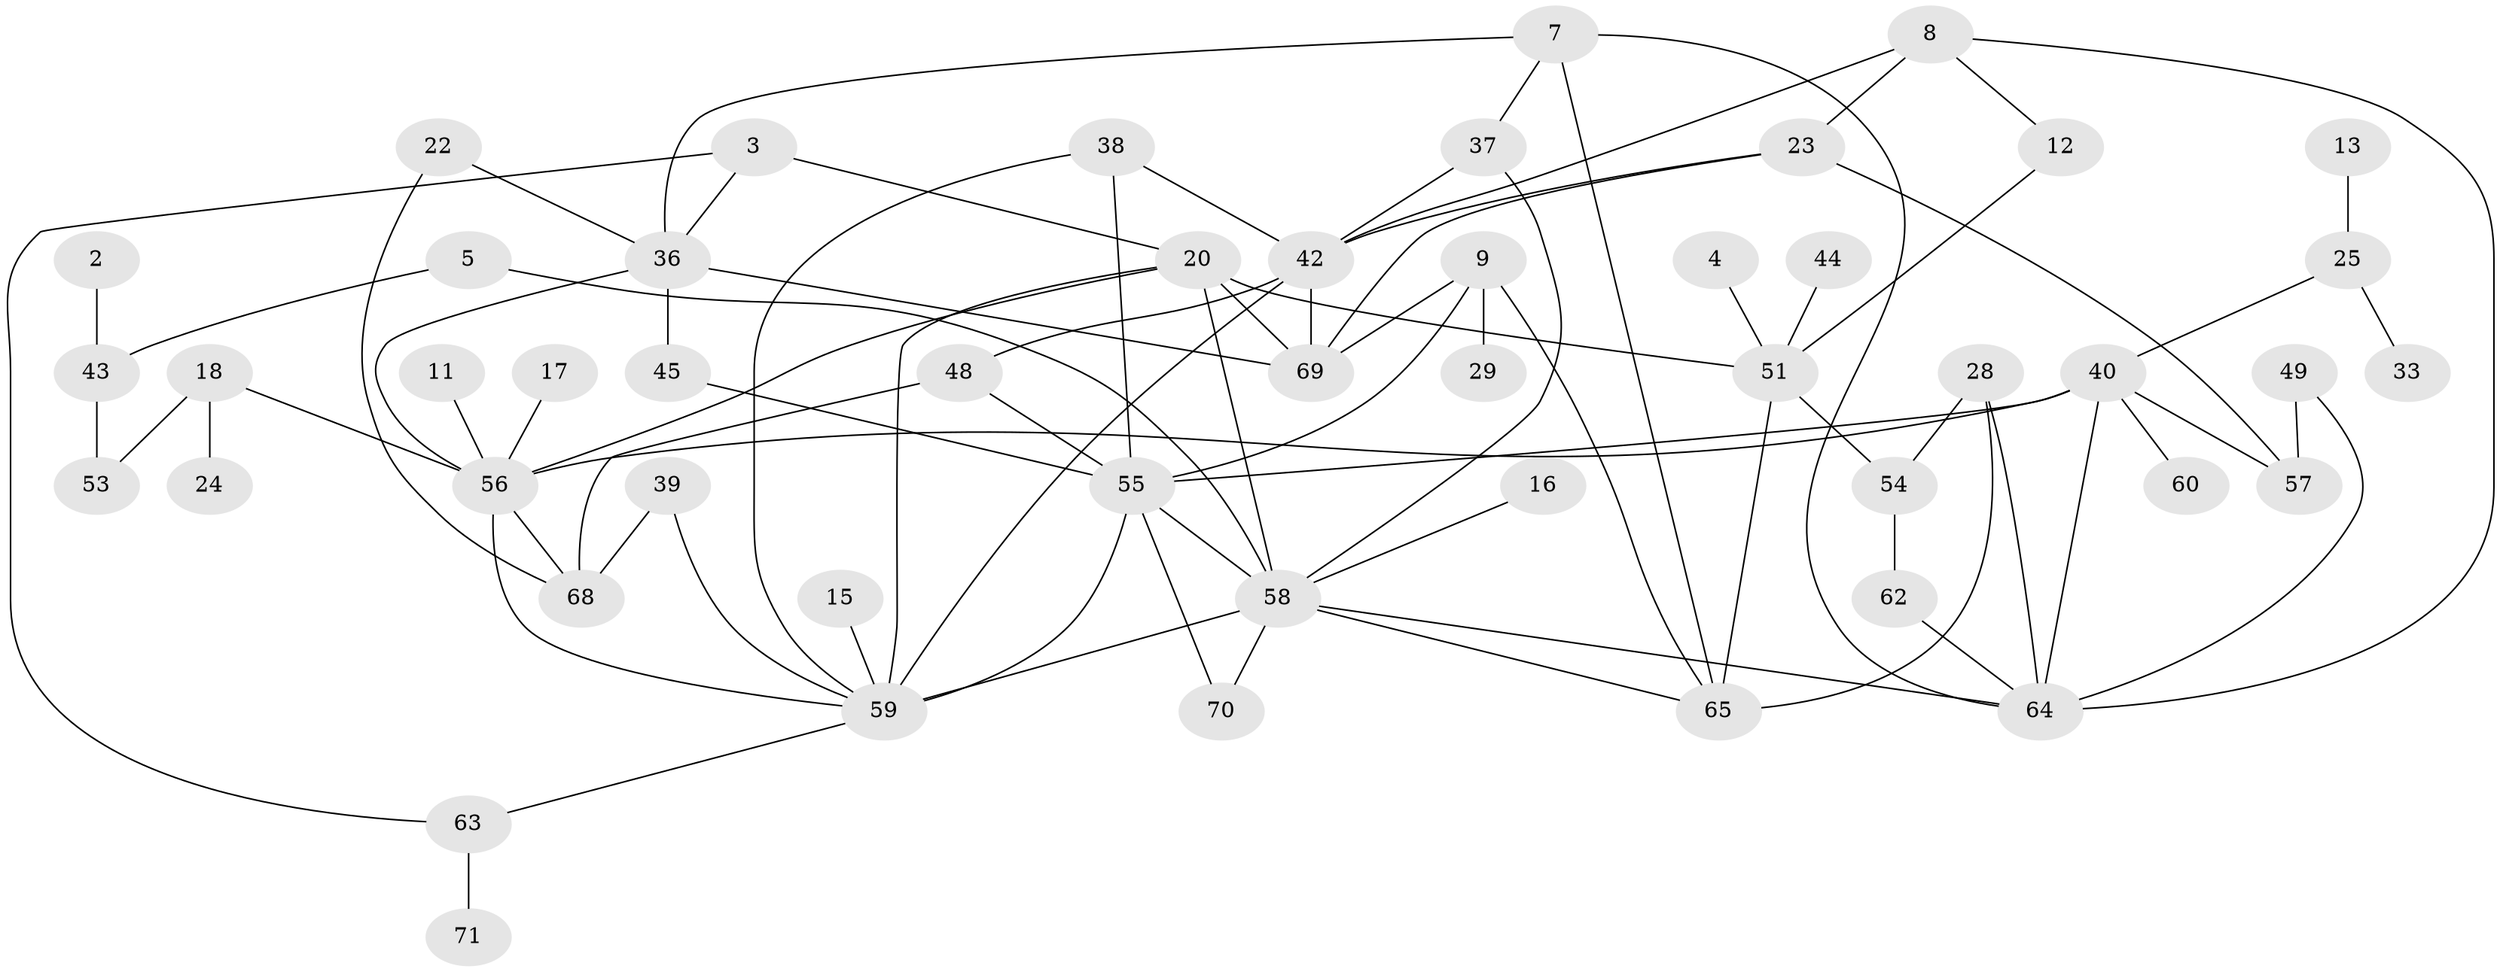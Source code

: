 // original degree distribution, {3: 0.24822695035460993, 1: 0.22695035460992907, 2: 0.2198581560283688, 5: 0.06382978723404255, 0: 0.1276595744680851, 6: 0.014184397163120567, 4: 0.0851063829787234, 7: 0.014184397163120567}
// Generated by graph-tools (version 1.1) at 2025/49/03/09/25 03:49:03]
// undirected, 50 vertices, 83 edges
graph export_dot {
graph [start="1"]
  node [color=gray90,style=filled];
  2;
  3;
  4;
  5;
  7;
  8;
  9;
  11;
  12;
  13;
  15;
  16;
  17;
  18;
  20;
  22;
  23;
  24;
  25;
  28;
  29;
  33;
  36;
  37;
  38;
  39;
  40;
  42;
  43;
  44;
  45;
  48;
  49;
  51;
  53;
  54;
  55;
  56;
  57;
  58;
  59;
  60;
  62;
  63;
  64;
  65;
  68;
  69;
  70;
  71;
  2 -- 43 [weight=1.0];
  3 -- 20 [weight=1.0];
  3 -- 36 [weight=1.0];
  3 -- 63 [weight=1.0];
  4 -- 51 [weight=1.0];
  5 -- 43 [weight=1.0];
  5 -- 58 [weight=1.0];
  7 -- 36 [weight=1.0];
  7 -- 37 [weight=1.0];
  7 -- 64 [weight=1.0];
  7 -- 65 [weight=1.0];
  8 -- 12 [weight=1.0];
  8 -- 23 [weight=1.0];
  8 -- 42 [weight=1.0];
  8 -- 64 [weight=1.0];
  9 -- 29 [weight=1.0];
  9 -- 55 [weight=1.0];
  9 -- 65 [weight=1.0];
  9 -- 69 [weight=1.0];
  11 -- 56 [weight=1.0];
  12 -- 51 [weight=1.0];
  13 -- 25 [weight=1.0];
  15 -- 59 [weight=1.0];
  16 -- 58 [weight=1.0];
  17 -- 56 [weight=2.0];
  18 -- 24 [weight=1.0];
  18 -- 53 [weight=1.0];
  18 -- 56 [weight=1.0];
  20 -- 51 [weight=1.0];
  20 -- 56 [weight=1.0];
  20 -- 58 [weight=1.0];
  20 -- 59 [weight=1.0];
  20 -- 69 [weight=1.0];
  22 -- 36 [weight=1.0];
  22 -- 68 [weight=1.0];
  23 -- 42 [weight=1.0];
  23 -- 57 [weight=1.0];
  23 -- 69 [weight=1.0];
  25 -- 33 [weight=1.0];
  25 -- 40 [weight=1.0];
  28 -- 54 [weight=1.0];
  28 -- 64 [weight=1.0];
  28 -- 65 [weight=1.0];
  36 -- 45 [weight=1.0];
  36 -- 56 [weight=1.0];
  36 -- 69 [weight=1.0];
  37 -- 42 [weight=1.0];
  37 -- 58 [weight=1.0];
  38 -- 42 [weight=1.0];
  38 -- 55 [weight=1.0];
  38 -- 59 [weight=1.0];
  39 -- 59 [weight=1.0];
  39 -- 68 [weight=1.0];
  40 -- 55 [weight=1.0];
  40 -- 56 [weight=1.0];
  40 -- 57 [weight=1.0];
  40 -- 60 [weight=1.0];
  40 -- 64 [weight=1.0];
  42 -- 48 [weight=1.0];
  42 -- 59 [weight=2.0];
  42 -- 69 [weight=1.0];
  43 -- 53 [weight=1.0];
  44 -- 51 [weight=1.0];
  45 -- 55 [weight=1.0];
  48 -- 55 [weight=1.0];
  48 -- 68 [weight=1.0];
  49 -- 57 [weight=2.0];
  49 -- 64 [weight=1.0];
  51 -- 54 [weight=1.0];
  51 -- 65 [weight=2.0];
  54 -- 62 [weight=1.0];
  55 -- 58 [weight=1.0];
  55 -- 59 [weight=1.0];
  55 -- 70 [weight=1.0];
  56 -- 59 [weight=1.0];
  56 -- 68 [weight=1.0];
  58 -- 59 [weight=1.0];
  58 -- 64 [weight=1.0];
  58 -- 65 [weight=1.0];
  58 -- 70 [weight=1.0];
  59 -- 63 [weight=1.0];
  62 -- 64 [weight=1.0];
  63 -- 71 [weight=1.0];
}
